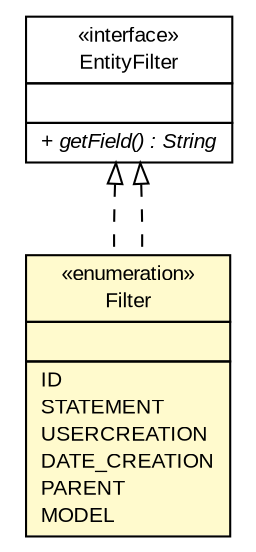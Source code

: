#!/usr/local/bin/dot
#
# Class diagram 
# Generated by UMLGraph version R5_6-24-gf6e263 (http://www.umlgraph.org/)
#

digraph G {
	edge [fontname="arial",fontsize=10,labelfontname="arial",labelfontsize=10];
	node [fontname="arial",fontsize=10,shape=plaintext];
	nodesep=0.25;
	ranksep=0.5;
	// gov.sandia.cf.model.query.EntityFilter
	c390308 [label=<<table title="gov.sandia.cf.model.query.EntityFilter" border="0" cellborder="1" cellspacing="0" cellpadding="2" port="p" href="./query/EntityFilter.html">
		<tr><td><table border="0" cellspacing="0" cellpadding="1">
<tr><td align="center" balign="center"> &#171;interface&#187; </td></tr>
<tr><td align="center" balign="center"> EntityFilter </td></tr>
		</table></td></tr>
		<tr><td><table border="0" cellspacing="0" cellpadding="1">
<tr><td align="left" balign="left">  </td></tr>
		</table></td></tr>
		<tr><td><table border="0" cellspacing="0" cellpadding="1">
<tr><td align="left" balign="left"><font face="arial italic" point-size="10.0"> + getField() : String </font></td></tr>
		</table></td></tr>
		</table>>, URL="./query/EntityFilter.html", fontname="arial", fontcolor="black", fontsize=10.0];
	// gov.sandia.cf.model.SystemRequirement.Filter
	c390313 [label=<<table title="gov.sandia.cf.model.SystemRequirement.Filter" border="0" cellborder="1" cellspacing="0" cellpadding="2" port="p" bgcolor="lemonChiffon" href="./SystemRequirement.Filter.html">
		<tr><td><table border="0" cellspacing="0" cellpadding="1">
<tr><td align="center" balign="center"> &#171;enumeration&#187; </td></tr>
<tr><td align="center" balign="center"> Filter </td></tr>
		</table></td></tr>
		<tr><td><table border="0" cellspacing="0" cellpadding="1">
<tr><td align="left" balign="left">  </td></tr>
		</table></td></tr>
		<tr><td><table border="0" cellspacing="0" cellpadding="1">
<tr><td align="left" balign="left"> ID </td></tr>
<tr><td align="left" balign="left"> STATEMENT </td></tr>
<tr><td align="left" balign="left"> USERCREATION </td></tr>
<tr><td align="left" balign="left"> DATE_CREATION </td></tr>
<tr><td align="left" balign="left"> PARENT </td></tr>
<tr><td align="left" balign="left"> MODEL </td></tr>
		</table></td></tr>
		</table>>, URL="./SystemRequirement.Filter.html", fontname="arial", fontcolor="black", fontsize=10.0];
	//gov.sandia.cf.model.SystemRequirement.Filter implements gov.sandia.cf.model.query.EntityFilter
	c390308:p -> c390313:p [dir=back,arrowtail=empty,style=dashed];
	//gov.sandia.cf.model.SystemRequirement.Filter implements gov.sandia.cf.model.query.EntityFilter
	c390308:p -> c390313:p [dir=back,arrowtail=empty,style=dashed];
}

